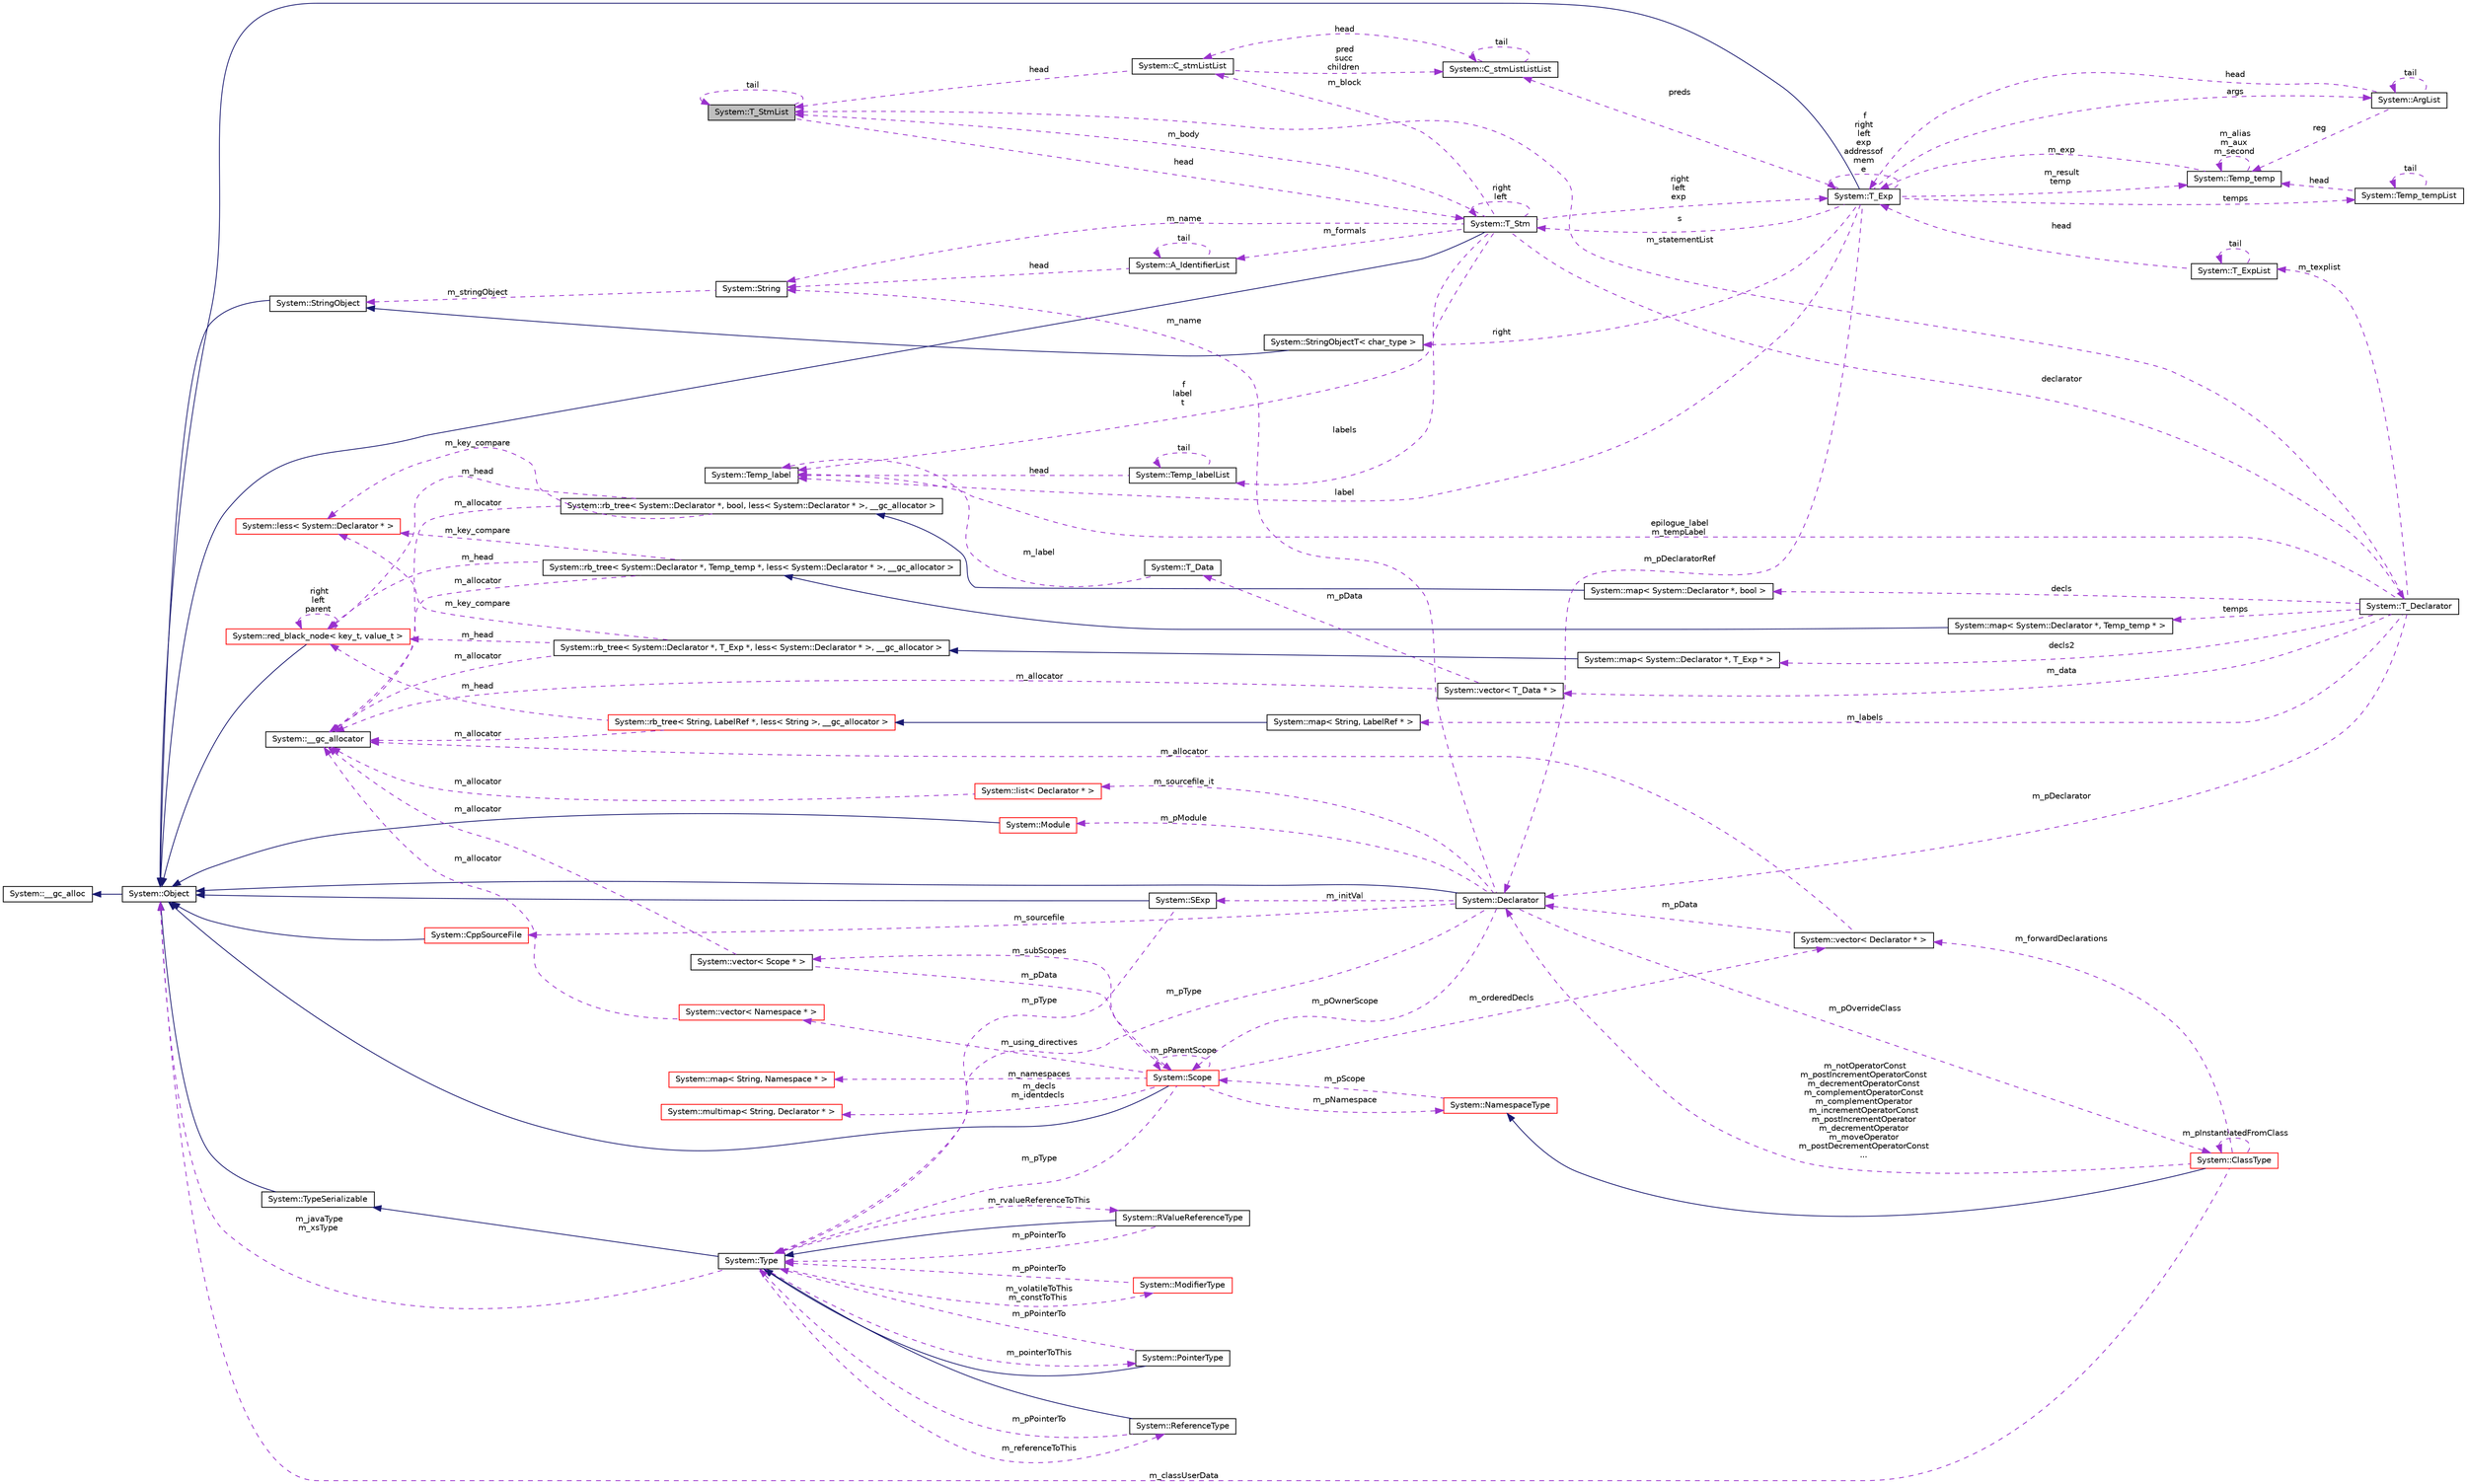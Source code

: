 digraph G
{
  edge [fontname="Helvetica",fontsize="10",labelfontname="Helvetica",labelfontsize="10"];
  node [fontname="Helvetica",fontsize="10",shape=record];
  rankdir="LR";
  Node1 [label="System::T_StmList",height=0.2,width=0.4,color="black", fillcolor="grey75", style="filled" fontcolor="black"];
  Node2 -> Node1 [dir="back",color="darkorchid3",fontsize="10",style="dashed",label=" head" ,fontname="Helvetica"];
  Node2 [label="System::T_Stm",height=0.2,width=0.4,color="black", fillcolor="white", style="filled",URL="$class_system_1_1_t___stm.html"];
  Node3 -> Node2 [dir="back",color="midnightblue",fontsize="10",style="solid",fontname="Helvetica"];
  Node3 [label="System::Object",height=0.2,width=0.4,color="black", fillcolor="white", style="filled",URL="$class_system_1_1_object.html"];
  Node4 -> Node3 [dir="back",color="midnightblue",fontsize="10",style="solid",fontname="Helvetica"];
  Node4 [label="System::__gc_alloc",height=0.2,width=0.4,color="black", fillcolor="white", style="filled",URL="$class_system_1_1____gc__alloc.html"];
  Node2 -> Node2 [dir="back",color="darkorchid3",fontsize="10",style="dashed",label=" right\nleft" ,fontname="Helvetica"];
  Node1 -> Node2 [dir="back",color="darkorchid3",fontsize="10",style="dashed",label=" m_body" ,fontname="Helvetica"];
  Node5 -> Node2 [dir="back",color="darkorchid3",fontsize="10",style="dashed",label=" labels" ,fontname="Helvetica"];
  Node5 [label="System::Temp_labelList",height=0.2,width=0.4,color="black", fillcolor="white", style="filled",URL="$struct_system_1_1_temp__label_list.html"];
  Node5 -> Node5 [dir="back",color="darkorchid3",fontsize="10",style="dashed",label=" tail" ,fontname="Helvetica"];
  Node6 -> Node5 [dir="back",color="darkorchid3",fontsize="10",style="dashed",label=" head" ,fontname="Helvetica"];
  Node6 [label="System::Temp_label",height=0.2,width=0.4,color="black", fillcolor="white", style="filled",URL="$class_system_1_1_temp__label.html"];
  Node6 -> Node2 [dir="back",color="darkorchid3",fontsize="10",style="dashed",label=" f\nlabel\nt" ,fontname="Helvetica"];
  Node7 -> Node2 [dir="back",color="darkorchid3",fontsize="10",style="dashed",label=" declarator" ,fontname="Helvetica"];
  Node7 [label="System::T_Declarator",height=0.2,width=0.4,color="black", fillcolor="white", style="filled",URL="$class_system_1_1_t___declarator.html"];
  Node8 -> Node7 [dir="back",color="darkorchid3",fontsize="10",style="dashed",label=" decls" ,fontname="Helvetica"];
  Node8 [label="System::map\< System::Declarator *, bool \>",height=0.2,width=0.4,color="black", fillcolor="white", style="filled",URL="$class_system_1_1map.html"];
  Node9 -> Node8 [dir="back",color="midnightblue",fontsize="10",style="solid",fontname="Helvetica"];
  Node9 [label="System::rb_tree\< System::Declarator *, bool, less\< System::Declarator * \>, __gc_allocator \>",height=0.2,width=0.4,color="black", fillcolor="white", style="filled",URL="$class_system_1_1rb__tree.html"];
  Node10 -> Node9 [dir="back",color="darkorchid3",fontsize="10",style="dashed",label=" m_allocator" ,fontname="Helvetica"];
  Node10 [label="System::__gc_allocator",height=0.2,width=0.4,color="black", fillcolor="white", style="filled",URL="$class_system_1_1____gc__allocator.html"];
  Node11 -> Node9 [dir="back",color="darkorchid3",fontsize="10",style="dashed",label=" m_key_compare" ,fontname="Helvetica"];
  Node11 [label="System::less\< System::Declarator * \>",height=0.2,width=0.4,color="red", fillcolor="white", style="filled",URL="$class_system_1_1less.html"];
  Node12 -> Node9 [dir="back",color="darkorchid3",fontsize="10",style="dashed",label=" m_head" ,fontname="Helvetica"];
  Node12 [label="System::red_black_node\< key_t, value_t \>",height=0.2,width=0.4,color="red", fillcolor="white", style="filled",URL="$class_system_1_1red__black__node.html"];
  Node3 -> Node12 [dir="back",color="midnightblue",fontsize="10",style="solid",fontname="Helvetica"];
  Node12 -> Node12 [dir="back",color="darkorchid3",fontsize="10",style="dashed",label=" right\nleft\nparent" ,fontname="Helvetica"];
  Node13 -> Node7 [dir="back",color="darkorchid3",fontsize="10",style="dashed",label=" m_texplist" ,fontname="Helvetica"];
  Node13 [label="System::T_ExpList",height=0.2,width=0.4,color="black", fillcolor="white", style="filled",URL="$class_system_1_1_t___exp_list.html"];
  Node13 -> Node13 [dir="back",color="darkorchid3",fontsize="10",style="dashed",label=" tail" ,fontname="Helvetica"];
  Node14 -> Node13 [dir="back",color="darkorchid3",fontsize="10",style="dashed",label=" head" ,fontname="Helvetica"];
  Node14 [label="System::T_Exp",height=0.2,width=0.4,color="black", fillcolor="white", style="filled",URL="$class_system_1_1_t___exp.html"];
  Node3 -> Node14 [dir="back",color="midnightblue",fontsize="10",style="solid",fontname="Helvetica"];
  Node15 -> Node14 [dir="back",color="darkorchid3",fontsize="10",style="dashed",label=" preds" ,fontname="Helvetica"];
  Node15 [label="System::C_stmListListList",height=0.2,width=0.4,color="black", fillcolor="white", style="filled",URL="$class_system_1_1_c__stm_list_list_list.html"];
  Node15 -> Node15 [dir="back",color="darkorchid3",fontsize="10",style="dashed",label=" tail" ,fontname="Helvetica"];
  Node16 -> Node15 [dir="back",color="darkorchid3",fontsize="10",style="dashed",label=" head" ,fontname="Helvetica"];
  Node16 [label="System::C_stmListList",height=0.2,width=0.4,color="black", fillcolor="white", style="filled",URL="$class_system_1_1_c__stm_list_list.html"];
  Node15 -> Node16 [dir="back",color="darkorchid3",fontsize="10",style="dashed",label=" pred\nsucc\nchildren" ,fontname="Helvetica"];
  Node1 -> Node16 [dir="back",color="darkorchid3",fontsize="10",style="dashed",label=" head" ,fontname="Helvetica"];
  Node2 -> Node14 [dir="back",color="darkorchid3",fontsize="10",style="dashed",label=" s" ,fontname="Helvetica"];
  Node17 -> Node14 [dir="back",color="darkorchid3",fontsize="10",style="dashed",label=" temps" ,fontname="Helvetica"];
  Node17 [label="System::Temp_tempList",height=0.2,width=0.4,color="black", fillcolor="white", style="filled",URL="$class_system_1_1_temp__temp_list.html"];
  Node17 -> Node17 [dir="back",color="darkorchid3",fontsize="10",style="dashed",label=" tail" ,fontname="Helvetica"];
  Node18 -> Node17 [dir="back",color="darkorchid3",fontsize="10",style="dashed",label=" head" ,fontname="Helvetica"];
  Node18 [label="System::Temp_temp",height=0.2,width=0.4,color="black", fillcolor="white", style="filled",URL="$class_system_1_1_temp__temp.html"];
  Node18 -> Node18 [dir="back",color="darkorchid3",fontsize="10",style="dashed",label=" m_alias\nm_aux\nm_second" ,fontname="Helvetica"];
  Node14 -> Node18 [dir="back",color="darkorchid3",fontsize="10",style="dashed",label=" m_exp" ,fontname="Helvetica"];
  Node6 -> Node14 [dir="back",color="darkorchid3",fontsize="10",style="dashed",label=" label" ,fontname="Helvetica"];
  Node19 -> Node14 [dir="back",color="darkorchid3",fontsize="10",style="dashed",label=" m_pDeclaratorRef" ,fontname="Helvetica"];
  Node19 [label="System::Declarator",height=0.2,width=0.4,color="black", fillcolor="white", style="filled",URL="$class_system_1_1_declarator.html"];
  Node3 -> Node19 [dir="back",color="midnightblue",fontsize="10",style="solid",fontname="Helvetica"];
  Node20 -> Node19 [dir="back",color="darkorchid3",fontsize="10",style="dashed",label=" m_pType" ,fontname="Helvetica"];
  Node20 [label="System::Type",height=0.2,width=0.4,color="black", fillcolor="white", style="filled",URL="$class_system_1_1_type.html"];
  Node21 -> Node20 [dir="back",color="midnightblue",fontsize="10",style="solid",fontname="Helvetica"];
  Node21 [label="System::TypeSerializable",height=0.2,width=0.4,color="black", fillcolor="white", style="filled",URL="$class_system_1_1_type_serializable.html"];
  Node3 -> Node21 [dir="back",color="midnightblue",fontsize="10",style="solid",fontname="Helvetica"];
  Node22 -> Node20 [dir="back",color="darkorchid3",fontsize="10",style="dashed",label=" m_pointerToThis" ,fontname="Helvetica"];
  Node22 [label="System::PointerType",height=0.2,width=0.4,color="black", fillcolor="white", style="filled",URL="$class_system_1_1_pointer_type.html"];
  Node20 -> Node22 [dir="back",color="midnightblue",fontsize="10",style="solid",fontname="Helvetica"];
  Node20 -> Node22 [dir="back",color="darkorchid3",fontsize="10",style="dashed",label=" m_pPointerTo" ,fontname="Helvetica"];
  Node23 -> Node20 [dir="back",color="darkorchid3",fontsize="10",style="dashed",label=" m_referenceToThis" ,fontname="Helvetica"];
  Node23 [label="System::ReferenceType",height=0.2,width=0.4,color="black", fillcolor="white", style="filled",URL="$class_system_1_1_reference_type.html"];
  Node20 -> Node23 [dir="back",color="midnightblue",fontsize="10",style="solid",fontname="Helvetica"];
  Node20 -> Node23 [dir="back",color="darkorchid3",fontsize="10",style="dashed",label=" m_pPointerTo" ,fontname="Helvetica"];
  Node24 -> Node20 [dir="back",color="darkorchid3",fontsize="10",style="dashed",label=" m_rvalueReferenceToThis" ,fontname="Helvetica"];
  Node24 [label="System::RValueReferenceType",height=0.2,width=0.4,color="black", fillcolor="white", style="filled",URL="$class_system_1_1_r_value_reference_type.html"];
  Node20 -> Node24 [dir="back",color="midnightblue",fontsize="10",style="solid",fontname="Helvetica"];
  Node20 -> Node24 [dir="back",color="darkorchid3",fontsize="10",style="dashed",label=" m_pPointerTo" ,fontname="Helvetica"];
  Node25 -> Node20 [dir="back",color="darkorchid3",fontsize="10",style="dashed",label=" m_volatileToThis\nm_constToThis" ,fontname="Helvetica"];
  Node25 [label="System::ModifierType",height=0.2,width=0.4,color="red", fillcolor="white", style="filled",URL="$class_system_1_1_modifier_type.html"];
  Node20 -> Node25 [dir="back",color="darkorchid3",fontsize="10",style="dashed",label=" m_pPointerTo" ,fontname="Helvetica"];
  Node3 -> Node20 [dir="back",color="darkorchid3",fontsize="10",style="dashed",label=" m_javaType\nm_xsType" ,fontname="Helvetica"];
  Node26 -> Node19 [dir="back",color="darkorchid3",fontsize="10",style="dashed",label=" m_pOwnerScope" ,fontname="Helvetica"];
  Node26 [label="System::Scope",height=0.2,width=0.4,color="red", fillcolor="white", style="filled",URL="$class_system_1_1_scope.html"];
  Node3 -> Node26 [dir="back",color="midnightblue",fontsize="10",style="solid",fontname="Helvetica"];
  Node20 -> Node26 [dir="back",color="darkorchid3",fontsize="10",style="dashed",label=" m_pType" ,fontname="Helvetica"];
  Node27 -> Node26 [dir="back",color="darkorchid3",fontsize="10",style="dashed",label=" m_subScopes" ,fontname="Helvetica"];
  Node27 [label="System::vector\< Scope * \>",height=0.2,width=0.4,color="black", fillcolor="white", style="filled",URL="$class_system_1_1vector.html"];
  Node26 -> Node27 [dir="back",color="darkorchid3",fontsize="10",style="dashed",label=" m_pData" ,fontname="Helvetica"];
  Node10 -> Node27 [dir="back",color="darkorchid3",fontsize="10",style="dashed",label=" m_allocator" ,fontname="Helvetica"];
  Node26 -> Node26 [dir="back",color="darkorchid3",fontsize="10",style="dashed",label=" m_pParentScope" ,fontname="Helvetica"];
  Node28 -> Node26 [dir="back",color="darkorchid3",fontsize="10",style="dashed",label=" m_decls\nm_identdecls" ,fontname="Helvetica"];
  Node28 [label="System::multimap\< String, Declarator * \>",height=0.2,width=0.4,color="red", fillcolor="white", style="filled",URL="$class_system_1_1multimap.html"];
  Node29 -> Node26 [dir="back",color="darkorchid3",fontsize="10",style="dashed",label=" m_pNamespace" ,fontname="Helvetica"];
  Node29 [label="System::NamespaceType",height=0.2,width=0.4,color="red", fillcolor="white", style="filled",URL="$class_system_1_1_namespace_type.html"];
  Node26 -> Node29 [dir="back",color="darkorchid3",fontsize="10",style="dashed",label=" m_pScope" ,fontname="Helvetica"];
  Node30 -> Node26 [dir="back",color="darkorchid3",fontsize="10",style="dashed",label=" m_namespaces" ,fontname="Helvetica"];
  Node30 [label="System::map\< String, Namespace * \>",height=0.2,width=0.4,color="red", fillcolor="white", style="filled",URL="$class_system_1_1map.html"];
  Node31 -> Node26 [dir="back",color="darkorchid3",fontsize="10",style="dashed",label=" m_using_directives" ,fontname="Helvetica"];
  Node31 [label="System::vector\< Namespace * \>",height=0.2,width=0.4,color="red", fillcolor="white", style="filled",URL="$class_system_1_1vector.html"];
  Node10 -> Node31 [dir="back",color="darkorchid3",fontsize="10",style="dashed",label=" m_allocator" ,fontname="Helvetica"];
  Node32 -> Node26 [dir="back",color="darkorchid3",fontsize="10",style="dashed",label=" m_orderedDecls" ,fontname="Helvetica"];
  Node32 [label="System::vector\< Declarator * \>",height=0.2,width=0.4,color="black", fillcolor="white", style="filled",URL="$class_system_1_1vector.html"];
  Node10 -> Node32 [dir="back",color="darkorchid3",fontsize="10",style="dashed",label=" m_allocator" ,fontname="Helvetica"];
  Node19 -> Node32 [dir="back",color="darkorchid3",fontsize="10",style="dashed",label=" m_pData" ,fontname="Helvetica"];
  Node33 -> Node19 [dir="back",color="darkorchid3",fontsize="10",style="dashed",label=" m_initVal" ,fontname="Helvetica"];
  Node33 [label="System::SExp",height=0.2,width=0.4,color="black", fillcolor="white", style="filled",URL="$class_system_1_1_s_exp.html"];
  Node3 -> Node33 [dir="back",color="midnightblue",fontsize="10",style="solid",fontname="Helvetica"];
  Node20 -> Node33 [dir="back",color="darkorchid3",fontsize="10",style="dashed",label=" m_pType" ,fontname="Helvetica"];
  Node34 -> Node19 [dir="back",color="darkorchid3",fontsize="10",style="dashed",label=" m_sourcefile" ,fontname="Helvetica"];
  Node34 [label="System::CppSourceFile",height=0.2,width=0.4,color="red", fillcolor="white", style="filled",URL="$class_system_1_1_cpp_source_file.html"];
  Node3 -> Node34 [dir="back",color="midnightblue",fontsize="10",style="solid",fontname="Helvetica"];
  Node35 -> Node19 [dir="back",color="darkorchid3",fontsize="10",style="dashed",label=" m_pOverrideClass" ,fontname="Helvetica"];
  Node35 [label="System::ClassType",height=0.2,width=0.4,color="red", fillcolor="white", style="filled",URL="$class_system_1_1_class_type.html"];
  Node29 -> Node35 [dir="back",color="midnightblue",fontsize="10",style="solid",fontname="Helvetica"];
  Node19 -> Node35 [dir="back",color="darkorchid3",fontsize="10",style="dashed",label=" m_notOperatorConst\nm_postIncrementOperatorConst\nm_decrementOperatorConst\nm_complementOperatorConst\nm_complementOperator\nm_incrementOperatorConst\nm_postIncrementOperator\nm_decrementOperator\nm_moveOperator\nm_postDecrementOperatorConst\n..." ,fontname="Helvetica"];
  Node35 -> Node35 [dir="back",color="darkorchid3",fontsize="10",style="dashed",label=" m_pInstantiatedFromClass" ,fontname="Helvetica"];
  Node3 -> Node35 [dir="back",color="darkorchid3",fontsize="10",style="dashed",label=" m_classUserData" ,fontname="Helvetica"];
  Node32 -> Node35 [dir="back",color="darkorchid3",fontsize="10",style="dashed",label=" m_forwardDeclarations" ,fontname="Helvetica"];
  Node36 -> Node19 [dir="back",color="darkorchid3",fontsize="10",style="dashed",label=" m_name" ,fontname="Helvetica"];
  Node36 [label="System::String",height=0.2,width=0.4,color="black", fillcolor="white", style="filled",URL="$class_system_1_1_string.html"];
  Node37 -> Node36 [dir="back",color="darkorchid3",fontsize="10",style="dashed",label=" m_stringObject" ,fontname="Helvetica"];
  Node37 [label="System::StringObject",height=0.2,width=0.4,color="black", fillcolor="white", style="filled",URL="$class_system_1_1_string_object.html"];
  Node3 -> Node37 [dir="back",color="midnightblue",fontsize="10",style="solid",fontname="Helvetica"];
  Node38 -> Node19 [dir="back",color="darkorchid3",fontsize="10",style="dashed",label=" m_pModule" ,fontname="Helvetica"];
  Node38 [label="System::Module",height=0.2,width=0.4,color="red", fillcolor="white", style="filled",URL="$class_system_1_1_module.html"];
  Node3 -> Node38 [dir="back",color="midnightblue",fontsize="10",style="solid",fontname="Helvetica"];
  Node39 -> Node19 [dir="back",color="darkorchid3",fontsize="10",style="dashed",label=" m_sourcefile_it" ,fontname="Helvetica"];
  Node39 [label="System::list\< Declarator * \>",height=0.2,width=0.4,color="red", fillcolor="white", style="filled",URL="$class_system_1_1list.html"];
  Node10 -> Node39 [dir="back",color="darkorchid3",fontsize="10",style="dashed",label=" m_allocator" ,fontname="Helvetica"];
  Node40 -> Node14 [dir="back",color="darkorchid3",fontsize="10",style="dashed",label=" args" ,fontname="Helvetica"];
  Node40 [label="System::ArgList",height=0.2,width=0.4,color="black", fillcolor="white", style="filled",URL="$class_system_1_1_arg_list.html"];
  Node40 -> Node40 [dir="back",color="darkorchid3",fontsize="10",style="dashed",label=" tail" ,fontname="Helvetica"];
  Node18 -> Node40 [dir="back",color="darkorchid3",fontsize="10",style="dashed",label=" reg" ,fontname="Helvetica"];
  Node14 -> Node40 [dir="back",color="darkorchid3",fontsize="10",style="dashed",label=" head" ,fontname="Helvetica"];
  Node18 -> Node14 [dir="back",color="darkorchid3",fontsize="10",style="dashed",label=" m_result\ntemp" ,fontname="Helvetica"];
  Node14 -> Node14 [dir="back",color="darkorchid3",fontsize="10",style="dashed",label=" f\nright\nleft\nexp\naddressof\nmem\ne" ,fontname="Helvetica"];
  Node41 -> Node14 [dir="back",color="darkorchid3",fontsize="10",style="dashed",label=" right" ,fontname="Helvetica"];
  Node41 [label="System::StringObjectT\< char_type \>",height=0.2,width=0.4,color="black", fillcolor="white", style="filled",URL="$class_system_1_1_string_object_t.html"];
  Node37 -> Node41 [dir="back",color="midnightblue",fontsize="10",style="solid",fontname="Helvetica"];
  Node1 -> Node7 [dir="back",color="darkorchid3",fontsize="10",style="dashed",label=" m_statementList" ,fontname="Helvetica"];
  Node6 -> Node7 [dir="back",color="darkorchid3",fontsize="10",style="dashed",label=" epilogue_label\nm_tempLabel" ,fontname="Helvetica"];
  Node19 -> Node7 [dir="back",color="darkorchid3",fontsize="10",style="dashed",label=" m_pDeclarator" ,fontname="Helvetica"];
  Node42 -> Node7 [dir="back",color="darkorchid3",fontsize="10",style="dashed",label=" temps" ,fontname="Helvetica"];
  Node42 [label="System::map\< System::Declarator *, Temp_temp * \>",height=0.2,width=0.4,color="black", fillcolor="white", style="filled",URL="$class_system_1_1map.html"];
  Node43 -> Node42 [dir="back",color="midnightblue",fontsize="10",style="solid",fontname="Helvetica"];
  Node43 [label="System::rb_tree\< System::Declarator *, Temp_temp *, less\< System::Declarator * \>, __gc_allocator \>",height=0.2,width=0.4,color="black", fillcolor="white", style="filled",URL="$class_system_1_1rb__tree.html"];
  Node10 -> Node43 [dir="back",color="darkorchid3",fontsize="10",style="dashed",label=" m_allocator" ,fontname="Helvetica"];
  Node11 -> Node43 [dir="back",color="darkorchid3",fontsize="10",style="dashed",label=" m_key_compare" ,fontname="Helvetica"];
  Node12 -> Node43 [dir="back",color="darkorchid3",fontsize="10",style="dashed",label=" m_head" ,fontname="Helvetica"];
  Node44 -> Node7 [dir="back",color="darkorchid3",fontsize="10",style="dashed",label=" m_data" ,fontname="Helvetica"];
  Node44 [label="System::vector\< T_Data * \>",height=0.2,width=0.4,color="black", fillcolor="white", style="filled",URL="$class_system_1_1vector.html"];
  Node10 -> Node44 [dir="back",color="darkorchid3",fontsize="10",style="dashed",label=" m_allocator" ,fontname="Helvetica"];
  Node45 -> Node44 [dir="back",color="darkorchid3",fontsize="10",style="dashed",label=" m_pData" ,fontname="Helvetica"];
  Node45 [label="System::T_Data",height=0.2,width=0.4,color="black", fillcolor="white", style="filled",URL="$class_system_1_1_t___data.html"];
  Node6 -> Node45 [dir="back",color="darkorchid3",fontsize="10",style="dashed",label=" m_label" ,fontname="Helvetica"];
  Node46 -> Node7 [dir="back",color="darkorchid3",fontsize="10",style="dashed",label=" m_labels" ,fontname="Helvetica"];
  Node46 [label="System::map\< String, LabelRef * \>",height=0.2,width=0.4,color="black", fillcolor="white", style="filled",URL="$class_system_1_1map.html"];
  Node47 -> Node46 [dir="back",color="midnightblue",fontsize="10",style="solid",fontname="Helvetica"];
  Node47 [label="System::rb_tree\< String, LabelRef *, less\< String \>, __gc_allocator \>",height=0.2,width=0.4,color="red", fillcolor="white", style="filled",URL="$class_system_1_1rb__tree.html"];
  Node10 -> Node47 [dir="back",color="darkorchid3",fontsize="10",style="dashed",label=" m_allocator" ,fontname="Helvetica"];
  Node12 -> Node47 [dir="back",color="darkorchid3",fontsize="10",style="dashed",label=" m_head" ,fontname="Helvetica"];
  Node48 -> Node7 [dir="back",color="darkorchid3",fontsize="10",style="dashed",label=" decls2" ,fontname="Helvetica"];
  Node48 [label="System::map\< System::Declarator *, T_Exp * \>",height=0.2,width=0.4,color="black", fillcolor="white", style="filled",URL="$class_system_1_1map.html"];
  Node49 -> Node48 [dir="back",color="midnightblue",fontsize="10",style="solid",fontname="Helvetica"];
  Node49 [label="System::rb_tree\< System::Declarator *, T_Exp *, less\< System::Declarator * \>, __gc_allocator \>",height=0.2,width=0.4,color="black", fillcolor="white", style="filled",URL="$class_system_1_1rb__tree.html"];
  Node10 -> Node49 [dir="back",color="darkorchid3",fontsize="10",style="dashed",label=" m_allocator" ,fontname="Helvetica"];
  Node11 -> Node49 [dir="back",color="darkorchid3",fontsize="10",style="dashed",label=" m_key_compare" ,fontname="Helvetica"];
  Node12 -> Node49 [dir="back",color="darkorchid3",fontsize="10",style="dashed",label=" m_head" ,fontname="Helvetica"];
  Node14 -> Node2 [dir="back",color="darkorchid3",fontsize="10",style="dashed",label=" right\nleft\nexp" ,fontname="Helvetica"];
  Node50 -> Node2 [dir="back",color="darkorchid3",fontsize="10",style="dashed",label=" m_formals" ,fontname="Helvetica"];
  Node50 [label="System::A_IdentifierList",height=0.2,width=0.4,color="black", fillcolor="white", style="filled",URL="$class_system_1_1_a___identifier_list.html"];
  Node50 -> Node50 [dir="back",color="darkorchid3",fontsize="10",style="dashed",label=" tail" ,fontname="Helvetica"];
  Node36 -> Node50 [dir="back",color="darkorchid3",fontsize="10",style="dashed",label=" head" ,fontname="Helvetica"];
  Node36 -> Node2 [dir="back",color="darkorchid3",fontsize="10",style="dashed",label=" m_name" ,fontname="Helvetica"];
  Node16 -> Node2 [dir="back",color="darkorchid3",fontsize="10",style="dashed",label=" m_block" ,fontname="Helvetica"];
  Node1 -> Node1 [dir="back",color="darkorchid3",fontsize="10",style="dashed",label=" tail" ,fontname="Helvetica"];
}
